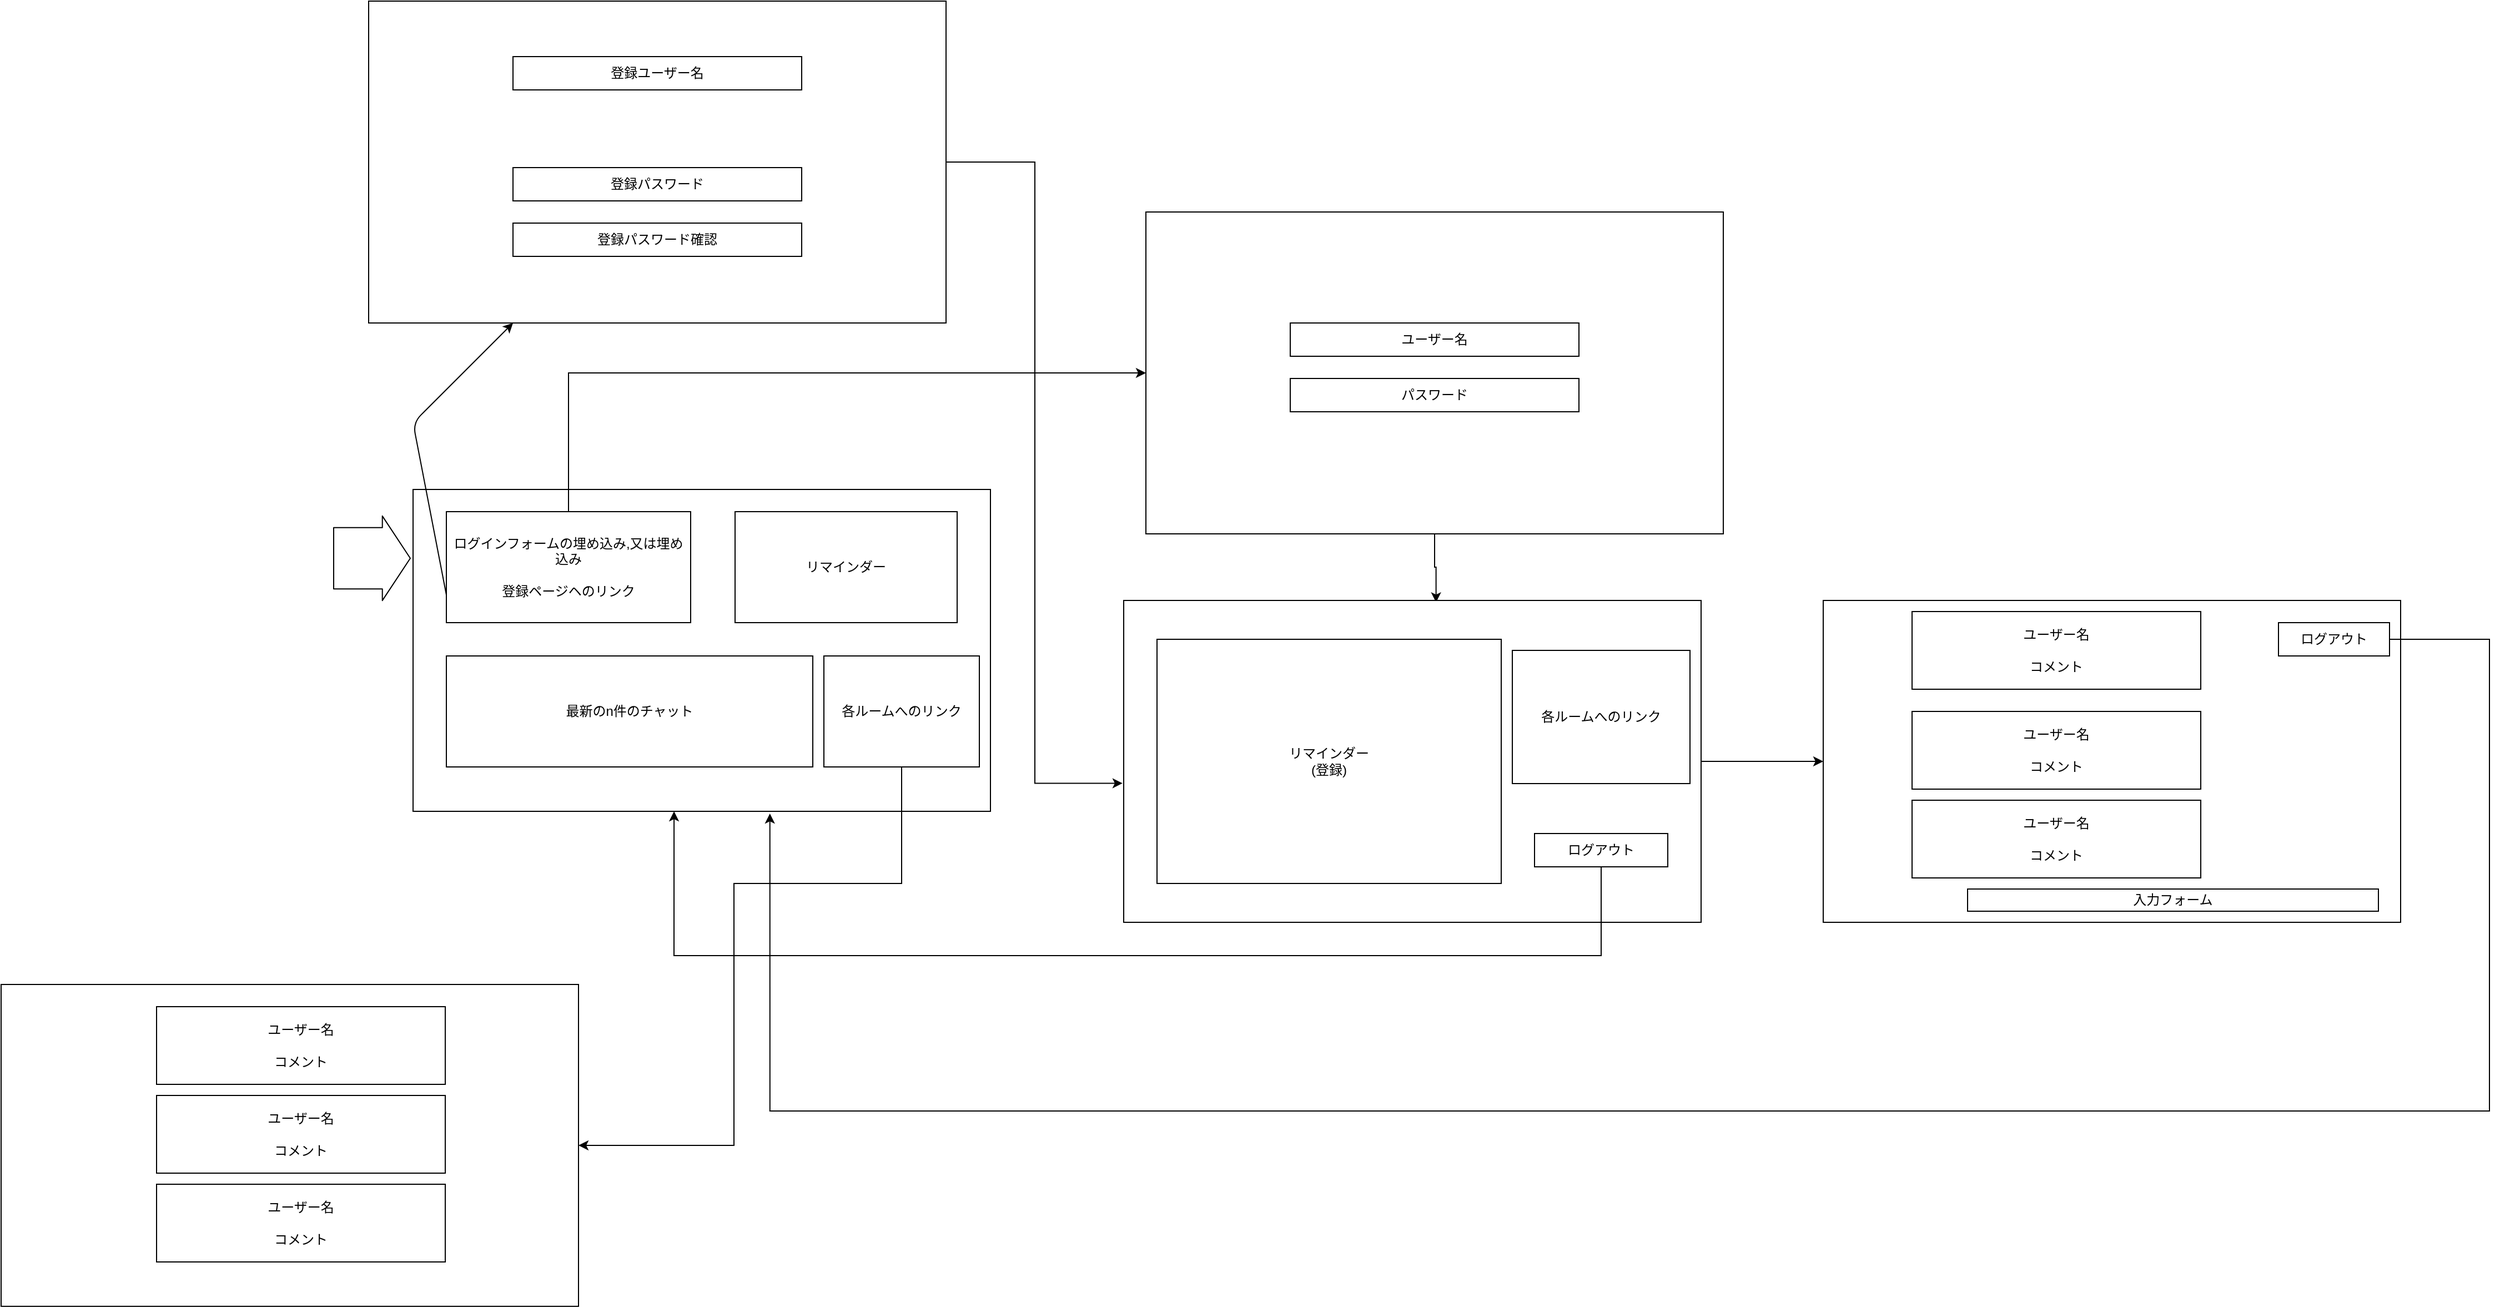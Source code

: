 <mxfile version="13.10.2" type="embed">
    <diagram id="_3rtD84KTPHPPQp9WQ3f" name="ページ1">
        <mxGraphModel dx="2460" dy="1221" grid="0" gridSize="10" guides="1" tooltips="1" connect="1" arrows="1" fold="1" page="0" pageScale="1" pageWidth="827" pageHeight="1169" background="#ffffff" math="0" shadow="0">
            <root>
                <mxCell id="0"/>
                <mxCell id="1" parent="0"/>
                <mxCell id="2" value="" style="rounded=0;whiteSpace=wrap;html=1;strokeColor=#000000;fillColor=#FFFFFF;" parent="1" vertex="1">
                    <mxGeometry x="40" y="100" width="520" height="290" as="geometry"/>
                </mxCell>
                <mxCell id="34" style="edgeStyle=orthogonalEdgeStyle;rounded=0;orthogonalLoop=1;jettySize=auto;html=1;strokeColor=#000000;" parent="1" source="3" target="7" edge="1">
                    <mxGeometry relative="1" as="geometry">
                        <Array as="points">
                            <mxPoint x="180" y="-5"/>
                        </Array>
                    </mxGeometry>
                </mxCell>
                <mxCell id="3" value="&lt;font color=&quot;#000000&quot;&gt;ログインフォームの埋め込み,又は埋め込み&lt;br&gt;&lt;br&gt;登録ページヘのリンク&lt;br&gt;&lt;/font&gt;" style="rounded=0;whiteSpace=wrap;html=1;strokeColor=#000000;fillColor=#FFFFFF;" parent="1" vertex="1">
                    <mxGeometry x="70" y="120" width="220" height="100" as="geometry"/>
                </mxCell>
                <mxCell id="4" value="&lt;font color=&quot;#000000&quot;&gt;リマインダー&lt;br&gt;&lt;/font&gt;" style="rounded=0;whiteSpace=wrap;html=1;strokeColor=#000000;fillColor=#FFFFFF;" parent="1" vertex="1">
                    <mxGeometry x="330" y="120" width="200" height="100" as="geometry"/>
                </mxCell>
                <mxCell id="5" value="&lt;font color=&quot;#000000&quot;&gt;最新のn件のチャット&lt;br&gt;&lt;/font&gt;" style="rounded=0;whiteSpace=wrap;html=1;strokeColor=#000000;fillColor=#FFFFFF;" parent="1" vertex="1">
                    <mxGeometry x="70" y="250" width="330" height="100" as="geometry"/>
                </mxCell>
                <mxCell id="45" style="edgeStyle=orthogonalEdgeStyle;rounded=0;orthogonalLoop=1;jettySize=auto;html=1;strokeColor=#000000;" edge="1" parent="1" source="6" target="12">
                    <mxGeometry relative="1" as="geometry">
                        <Array as="points">
                            <mxPoint x="480" y="455"/>
                            <mxPoint x="329" y="455"/>
                            <mxPoint x="329" y="691"/>
                        </Array>
                    </mxGeometry>
                </mxCell>
                <mxCell id="6" value="&lt;font color=&quot;#000000&quot;&gt;各ルームへのリンク&lt;br&gt;&lt;/font&gt;" style="rounded=0;whiteSpace=wrap;html=1;strokeColor=#000000;fillColor=#FFFFFF;" parent="1" vertex="1">
                    <mxGeometry x="410" y="250" width="140" height="100" as="geometry"/>
                </mxCell>
                <mxCell id="37" style="edgeStyle=orthogonalEdgeStyle;rounded=0;orthogonalLoop=1;jettySize=auto;html=1;entryX=0.541;entryY=0.006;entryDx=0;entryDy=0;entryPerimeter=0;strokeColor=#000000;" parent="1" source="7" target="17" edge="1">
                    <mxGeometry relative="1" as="geometry"/>
                </mxCell>
                <mxCell id="7" value="" style="rounded=0;whiteSpace=wrap;html=1;strokeColor=#000000;fillColor=#FFFFFF;" parent="1" vertex="1">
                    <mxGeometry x="700" y="-150" width="520" height="290" as="geometry"/>
                </mxCell>
                <mxCell id="9" value="&lt;font color=&quot;#000000&quot;&gt;ユーザー名&lt;br&gt;&lt;/font&gt;" style="rounded=0;whiteSpace=wrap;html=1;strokeColor=#000000;fillColor=#FFFFFF;" parent="1" vertex="1">
                    <mxGeometry x="830" y="-50" width="260" height="30" as="geometry"/>
                </mxCell>
                <mxCell id="11" value="&lt;font color=&quot;#000000&quot;&gt;パスワード&lt;br&gt;&lt;/font&gt;" style="rounded=0;whiteSpace=wrap;html=1;strokeColor=#000000;fillColor=#FFFFFF;" parent="1" vertex="1">
                    <mxGeometry x="830" width="260" height="30" as="geometry"/>
                </mxCell>
                <mxCell id="12" value="" style="rounded=0;whiteSpace=wrap;html=1;strokeColor=#000000;fillColor=#FFFFFF;" parent="1" vertex="1">
                    <mxGeometry x="-331" y="546" width="520" height="290" as="geometry"/>
                </mxCell>
                <mxCell id="13" value="&lt;font color=&quot;#000000&quot;&gt;ユーザー名&lt;br&gt;&lt;br&gt;コメント&lt;br&gt;&lt;/font&gt;" style="rounded=0;whiteSpace=wrap;html=1;strokeColor=#000000;fillColor=#FFFFFF;" parent="1" vertex="1">
                    <mxGeometry x="-191" y="566" width="260" height="70" as="geometry"/>
                </mxCell>
                <mxCell id="15" value="&lt;font color=&quot;#000000&quot;&gt;ユーザー名&lt;br&gt;&lt;br&gt;コメント&lt;br&gt;&lt;/font&gt;" style="rounded=0;whiteSpace=wrap;html=1;strokeColor=#000000;fillColor=#FFFFFF;" parent="1" vertex="1">
                    <mxGeometry x="-191" y="646" width="260" height="70" as="geometry"/>
                </mxCell>
                <mxCell id="16" value="&lt;font color=&quot;#000000&quot;&gt;ユーザー名&lt;br&gt;&lt;br&gt;コメント&lt;br&gt;&lt;/font&gt;" style="rounded=0;whiteSpace=wrap;html=1;strokeColor=#000000;fillColor=#FFFFFF;" parent="1" vertex="1">
                    <mxGeometry x="-191" y="726" width="260" height="70" as="geometry"/>
                </mxCell>
                <mxCell id="39" style="edgeStyle=orthogonalEdgeStyle;rounded=0;orthogonalLoop=1;jettySize=auto;html=1;entryX=0;entryY=0.5;entryDx=0;entryDy=0;strokeColor=#000000;" parent="1" source="17" target="27" edge="1">
                    <mxGeometry relative="1" as="geometry"/>
                </mxCell>
                <mxCell id="17" value="" style="rounded=0;whiteSpace=wrap;html=1;strokeColor=#000000;fillColor=#FFFFFF;" parent="1" vertex="1">
                    <mxGeometry x="680" y="200" width="520" height="290" as="geometry"/>
                </mxCell>
                <mxCell id="20" value="&lt;font color=&quot;#000000&quot;&gt;リマインダー&lt;br&gt;(登録)&lt;br&gt;&lt;/font&gt;" style="rounded=0;whiteSpace=wrap;html=1;strokeColor=#000000;fillColor=#FFFFFF;" parent="1" vertex="1">
                    <mxGeometry x="710" y="235" width="310" height="220" as="geometry"/>
                </mxCell>
                <mxCell id="21" value="&lt;font color=&quot;#000000&quot;&gt;各ルームへのリンク&lt;br&gt;&lt;/font&gt;" style="rounded=0;whiteSpace=wrap;html=1;strokeColor=#000000;fillColor=#FFFFFF;" parent="1" vertex="1">
                    <mxGeometry x="1030" y="245" width="160" height="120" as="geometry"/>
                </mxCell>
                <mxCell id="41" style="edgeStyle=orthogonalEdgeStyle;rounded=0;orthogonalLoop=1;jettySize=auto;html=1;entryX=-0.002;entryY=0.568;entryDx=0;entryDy=0;entryPerimeter=0;strokeColor=#000000;" parent="1" source="22" target="17" edge="1">
                    <mxGeometry relative="1" as="geometry"/>
                </mxCell>
                <mxCell id="22" value="" style="rounded=0;whiteSpace=wrap;html=1;strokeColor=#000000;fillColor=#FFFFFF;" parent="1" vertex="1">
                    <mxGeometry y="-340" width="520" height="290" as="geometry"/>
                </mxCell>
                <mxCell id="23" value="&lt;font color=&quot;#000000&quot;&gt;登録ユーザー名&lt;br&gt;&lt;/font&gt;" style="rounded=0;whiteSpace=wrap;html=1;strokeColor=#000000;fillColor=#FFFFFF;" parent="1" vertex="1">
                    <mxGeometry x="130" y="-290" width="260" height="30" as="geometry"/>
                </mxCell>
                <mxCell id="24" value="&lt;font color=&quot;#000000&quot;&gt;登録パスワード&lt;br&gt;&lt;/font&gt;" style="rounded=0;whiteSpace=wrap;html=1;strokeColor=#000000;fillColor=#FFFFFF;" parent="1" vertex="1">
                    <mxGeometry x="130" y="-190" width="260" height="30" as="geometry"/>
                </mxCell>
                <mxCell id="25" value="&lt;font color=&quot;#000000&quot;&gt;登録パスワード確認&lt;br&gt;&lt;/font&gt;" style="rounded=0;whiteSpace=wrap;html=1;strokeColor=#000000;fillColor=#FFFFFF;" parent="1" vertex="1">
                    <mxGeometry x="130" y="-140" width="260" height="30" as="geometry"/>
                </mxCell>
                <mxCell id="27" value="" style="rounded=0;whiteSpace=wrap;html=1;strokeColor=#000000;fillColor=#FFFFFF;" parent="1" vertex="1">
                    <mxGeometry x="1310" y="200" width="520" height="290" as="geometry"/>
                </mxCell>
                <mxCell id="28" value="&lt;font color=&quot;#000000&quot;&gt;ユーザー名&lt;br&gt;&lt;br&gt;コメント&lt;br&gt;&lt;/font&gt;" style="rounded=0;whiteSpace=wrap;html=1;strokeColor=#000000;fillColor=#FFFFFF;" parent="1" vertex="1">
                    <mxGeometry x="1390" y="210" width="260" height="70" as="geometry"/>
                </mxCell>
                <mxCell id="29" value="&lt;font color=&quot;#000000&quot;&gt;ユーザー名&lt;br&gt;&lt;br&gt;コメント&lt;br&gt;&lt;/font&gt;" style="rounded=0;whiteSpace=wrap;html=1;strokeColor=#000000;fillColor=#FFFFFF;" parent="1" vertex="1">
                    <mxGeometry x="1390" y="300" width="260" height="70" as="geometry"/>
                </mxCell>
                <mxCell id="30" value="&lt;font color=&quot;#000000&quot;&gt;ユーザー名&lt;br&gt;&lt;br&gt;コメント&lt;br&gt;&lt;/font&gt;" style="rounded=0;whiteSpace=wrap;html=1;strokeColor=#000000;fillColor=#FFFFFF;" parent="1" vertex="1">
                    <mxGeometry x="1390" y="380" width="260" height="70" as="geometry"/>
                </mxCell>
                <mxCell id="42" style="edgeStyle=orthogonalEdgeStyle;rounded=0;orthogonalLoop=1;jettySize=auto;html=1;entryX=0.452;entryY=1;entryDx=0;entryDy=0;entryPerimeter=0;strokeColor=#000000;" parent="1" source="31" target="2" edge="1">
                    <mxGeometry relative="1" as="geometry">
                        <Array as="points">
                            <mxPoint x="1110" y="520"/>
                            <mxPoint x="275" y="520"/>
                        </Array>
                    </mxGeometry>
                </mxCell>
                <mxCell id="31" value="&lt;font color=&quot;#000000&quot;&gt;ログアウト&lt;br&gt;&lt;/font&gt;" style="rounded=0;whiteSpace=wrap;html=1;strokeColor=#000000;fillColor=#FFFFFF;" parent="1" vertex="1">
                    <mxGeometry x="1050" y="410" width="120" height="30" as="geometry"/>
                </mxCell>
                <mxCell id="43" style="edgeStyle=orthogonalEdgeStyle;rounded=0;orthogonalLoop=1;jettySize=auto;html=1;strokeColor=#000000;entryX=0.618;entryY=1.007;entryDx=0;entryDy=0;entryPerimeter=0;" parent="1" source="32" target="2" edge="1">
                    <mxGeometry relative="1" as="geometry">
                        <mxPoint x="560" y="480" as="targetPoint"/>
                        <Array as="points">
                            <mxPoint x="1910" y="235"/>
                            <mxPoint x="1910" y="660"/>
                            <mxPoint x="361" y="660"/>
                        </Array>
                    </mxGeometry>
                </mxCell>
                <mxCell id="32" value="&lt;font color=&quot;#000000&quot;&gt;ログアウト&lt;br&gt;&lt;/font&gt;" style="rounded=0;whiteSpace=wrap;html=1;strokeColor=#000000;fillColor=#FFFFFF;" parent="1" vertex="1">
                    <mxGeometry x="1720" y="220" width="100" height="30" as="geometry"/>
                </mxCell>
                <mxCell id="33" value="&lt;font color=&quot;#000000&quot;&gt;入力フォーム&lt;br&gt;&lt;/font&gt;" style="rounded=0;whiteSpace=wrap;html=1;strokeColor=#000000;fillColor=#FFFFFF;" parent="1" vertex="1">
                    <mxGeometry x="1440" y="460" width="370" height="20" as="geometry"/>
                </mxCell>
                <mxCell id="40" value="" style="endArrow=classic;html=1;strokeColor=#000000;exitX=0;exitY=0.75;exitDx=0;exitDy=0;entryX=0.25;entryY=1;entryDx=0;entryDy=0;" parent="1" source="3" target="22" edge="1">
                    <mxGeometry width="50" height="50" relative="1" as="geometry">
                        <mxPoint x="380" y="220" as="sourcePoint"/>
                        <mxPoint x="430" y="170" as="targetPoint"/>
                        <Array as="points">
                            <mxPoint x="40" y="40"/>
                        </Array>
                    </mxGeometry>
                </mxCell>
                <mxCell id="44" value="" style="shape=flexArrow;endArrow=classic;html=1;strokeColor=#000000;width=55.172;endSize=8.048;" parent="1" edge="1">
                    <mxGeometry width="50" height="50" relative="1" as="geometry">
                        <mxPoint x="-32" y="162" as="sourcePoint"/>
                        <mxPoint x="38" y="162" as="targetPoint"/>
                    </mxGeometry>
                </mxCell>
            </root>
        </mxGraphModel>
    </diagram>
</mxfile>
